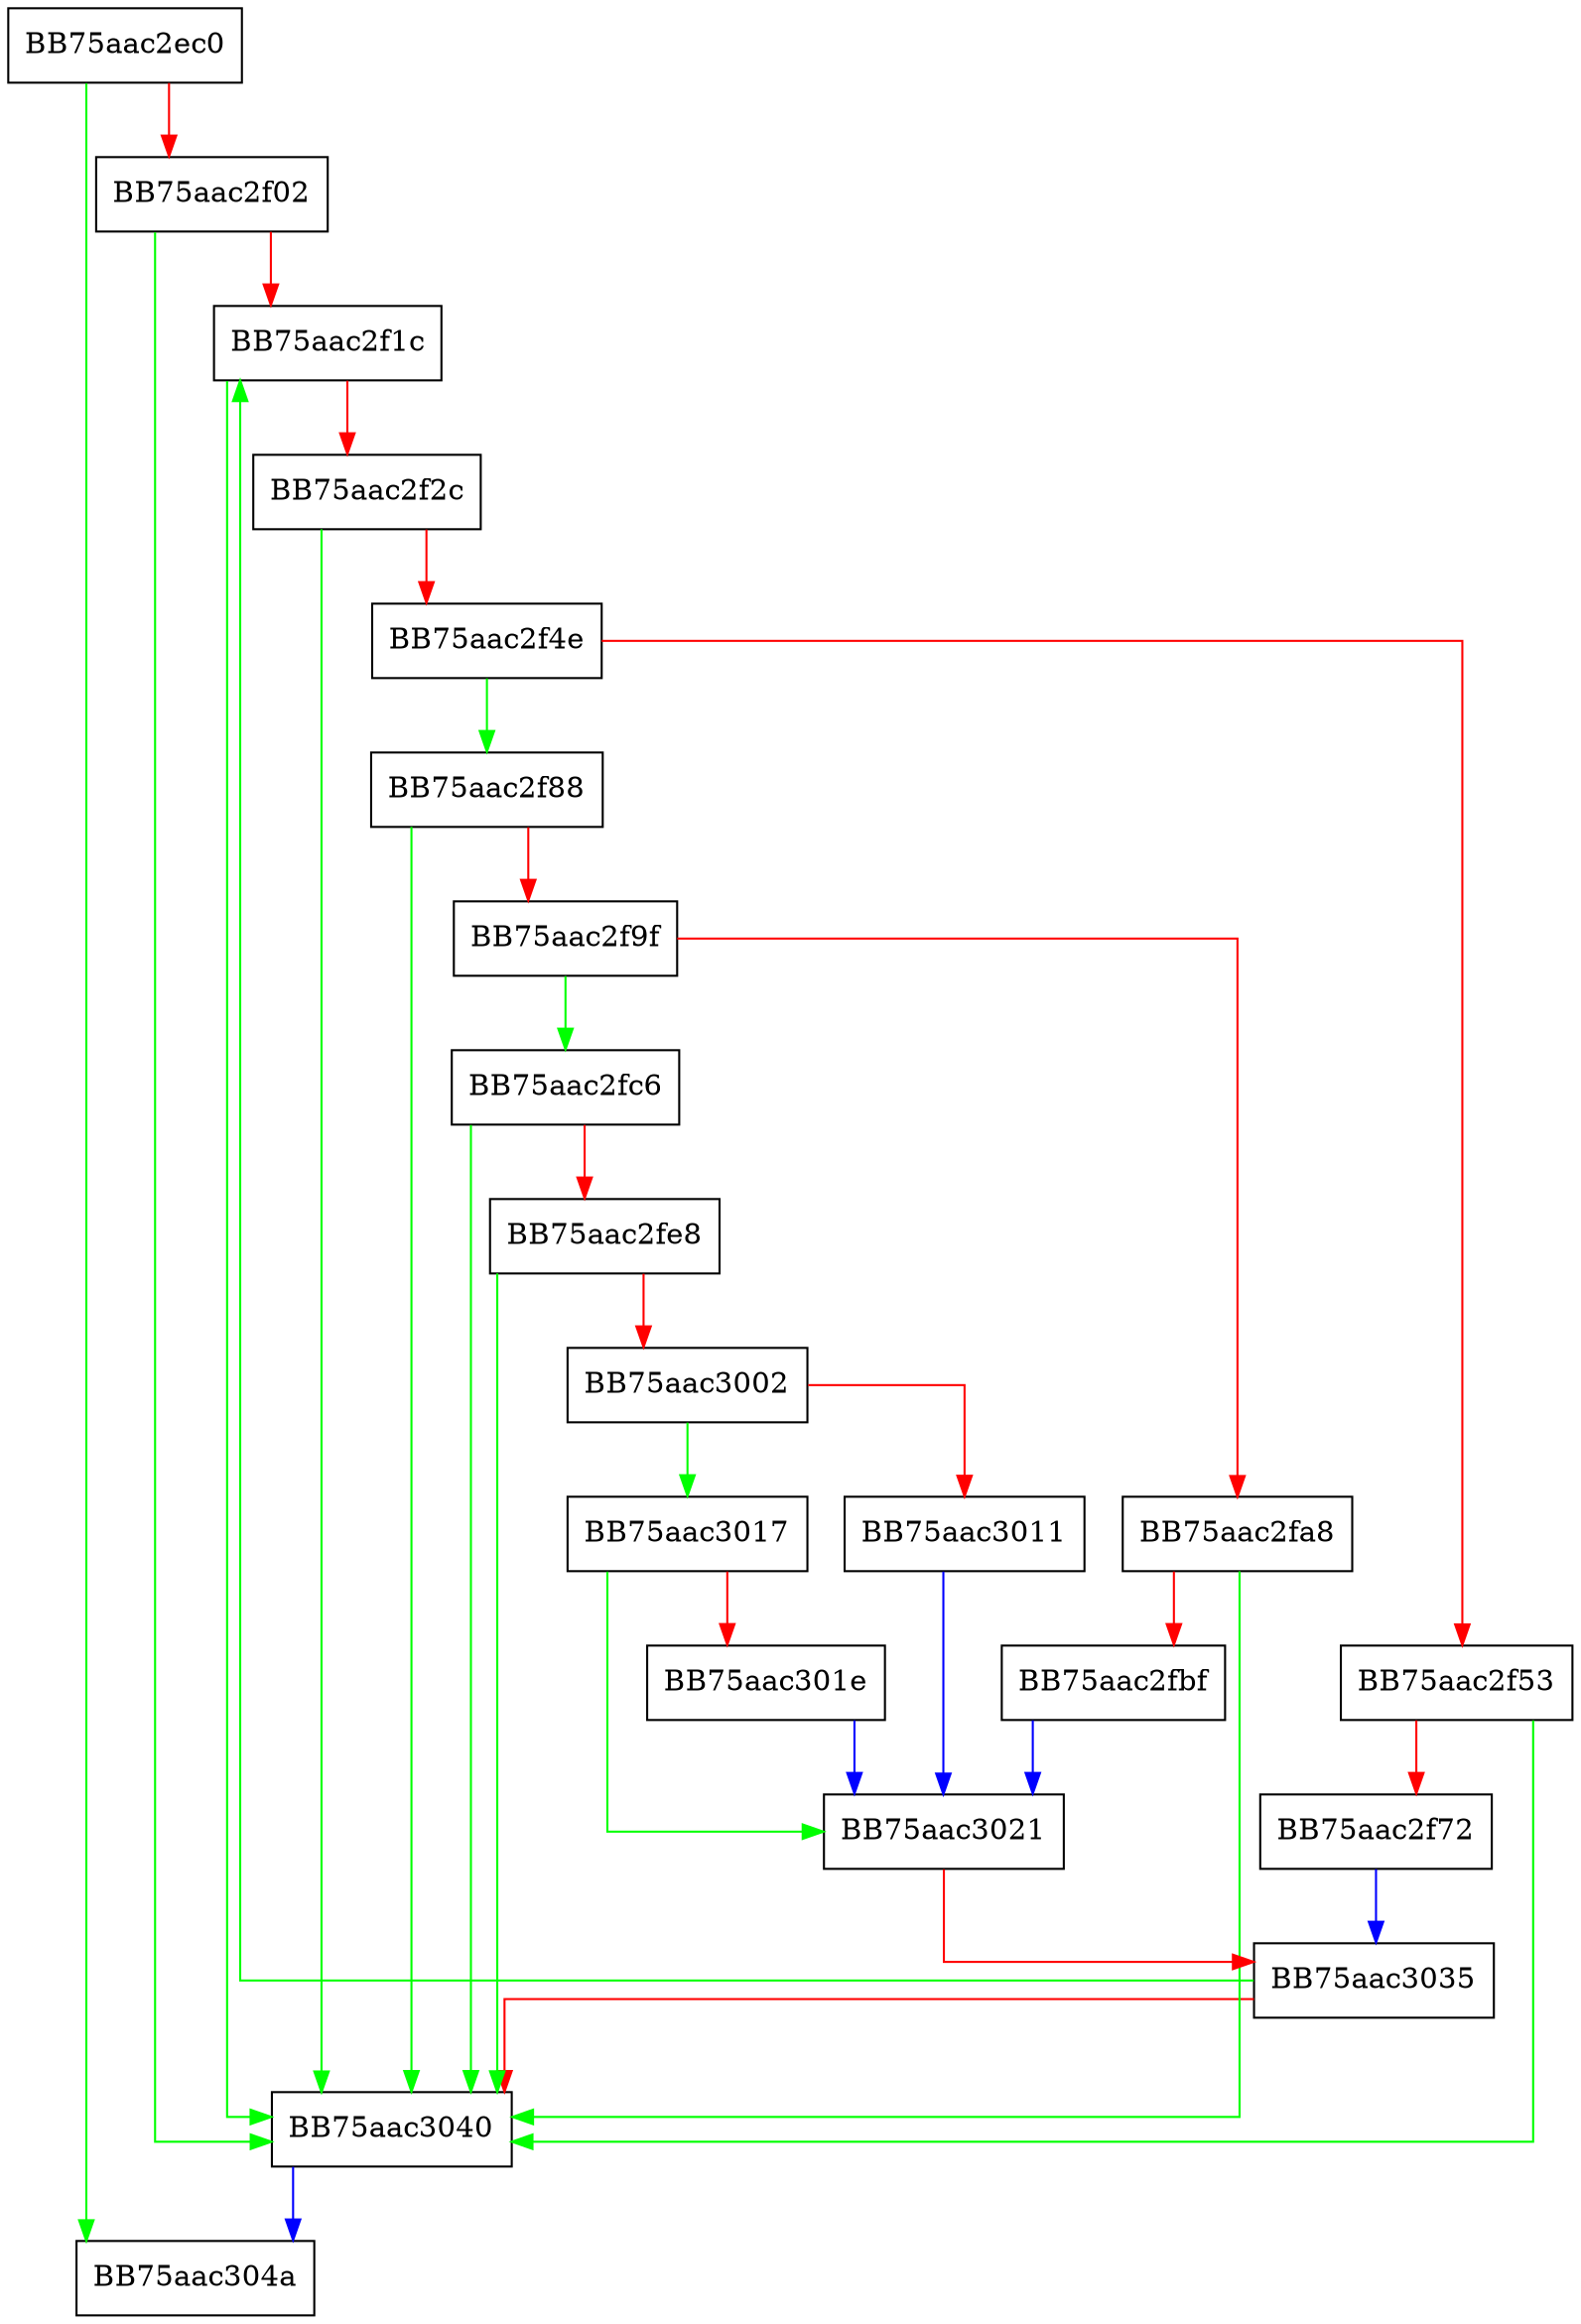 digraph OnTheFly {
  node [shape="box"];
  graph [splines=ortho];
  BB75aac2ec0 -> BB75aac304a [color="green"];
  BB75aac2ec0 -> BB75aac2f02 [color="red"];
  BB75aac2f02 -> BB75aac3040 [color="green"];
  BB75aac2f02 -> BB75aac2f1c [color="red"];
  BB75aac2f1c -> BB75aac3040 [color="green"];
  BB75aac2f1c -> BB75aac2f2c [color="red"];
  BB75aac2f2c -> BB75aac3040 [color="green"];
  BB75aac2f2c -> BB75aac2f4e [color="red"];
  BB75aac2f4e -> BB75aac2f88 [color="green"];
  BB75aac2f4e -> BB75aac2f53 [color="red"];
  BB75aac2f53 -> BB75aac3040 [color="green"];
  BB75aac2f53 -> BB75aac2f72 [color="red"];
  BB75aac2f72 -> BB75aac3035 [color="blue"];
  BB75aac2f88 -> BB75aac3040 [color="green"];
  BB75aac2f88 -> BB75aac2f9f [color="red"];
  BB75aac2f9f -> BB75aac2fc6 [color="green"];
  BB75aac2f9f -> BB75aac2fa8 [color="red"];
  BB75aac2fa8 -> BB75aac3040 [color="green"];
  BB75aac2fa8 -> BB75aac2fbf [color="red"];
  BB75aac2fbf -> BB75aac3021 [color="blue"];
  BB75aac2fc6 -> BB75aac3040 [color="green"];
  BB75aac2fc6 -> BB75aac2fe8 [color="red"];
  BB75aac2fe8 -> BB75aac3040 [color="green"];
  BB75aac2fe8 -> BB75aac3002 [color="red"];
  BB75aac3002 -> BB75aac3017 [color="green"];
  BB75aac3002 -> BB75aac3011 [color="red"];
  BB75aac3011 -> BB75aac3021 [color="blue"];
  BB75aac3017 -> BB75aac3021 [color="green"];
  BB75aac3017 -> BB75aac301e [color="red"];
  BB75aac301e -> BB75aac3021 [color="blue"];
  BB75aac3021 -> BB75aac3035 [color="red"];
  BB75aac3035 -> BB75aac2f1c [color="green"];
  BB75aac3035 -> BB75aac3040 [color="red"];
  BB75aac3040 -> BB75aac304a [color="blue"];
}